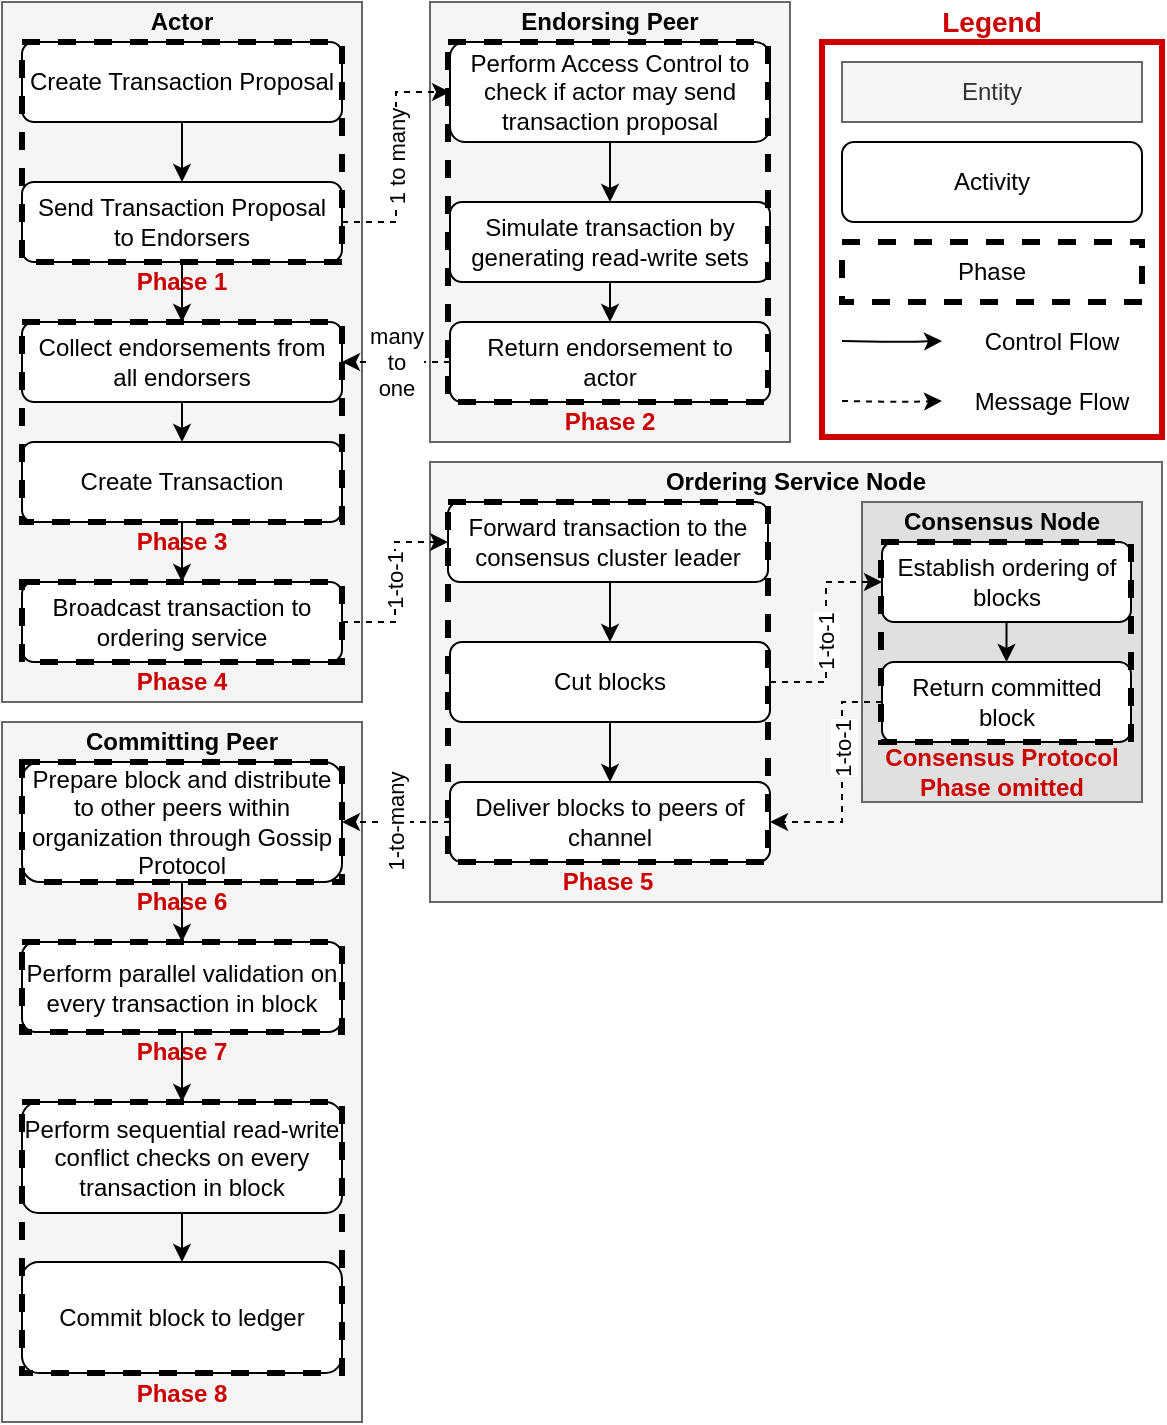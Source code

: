 <mxfile version="14.5.8" type="device"><diagram id="vB04AObbwAFpurDxRLNN" name="Page-1"><mxGraphModel dx="1422" dy="692" grid="1" gridSize="10" guides="1" tooltips="1" connect="1" arrows="1" fold="1" page="1" pageScale="1" pageWidth="827" pageHeight="1169" math="0" shadow="0"><root><mxCell id="0"/><mxCell id="1" parent="0"/><mxCell id="0QZOozEQ0i0-hijhHTJb-7" value="" style="rounded=0;whiteSpace=wrap;html=1;fillColor=#f5f5f5;strokeColor=#666666;fontColor=#333333;" parent="1" vertex="1"><mxGeometry x="30" y="40" width="180" height="350" as="geometry"/></mxCell><mxCell id="0QZOozEQ0i0-hijhHTJb-57" value="" style="rounded=0;whiteSpace=wrap;html=1;fillColor=#f5f5f5;strokeColor=#666666;fontColor=#333333;" parent="1" vertex="1"><mxGeometry x="30" y="400" width="180" height="350" as="geometry"/></mxCell><mxCell id="0QZOozEQ0i0-hijhHTJb-28" value="" style="rounded=0;whiteSpace=wrap;html=1;fillColor=#f5f5f5;strokeColor=#666666;fontColor=#333333;" parent="1" vertex="1"><mxGeometry x="244" y="270" width="366" height="220" as="geometry"/></mxCell><mxCell id="0QZOozEQ0i0-hijhHTJb-15" value="" style="rounded=0;whiteSpace=wrap;html=1;fillColor=#f5f5f5;strokeColor=#666666;fontColor=#333333;" parent="1" vertex="1"><mxGeometry x="244" y="40" width="180" height="220" as="geometry"/></mxCell><mxCell id="0QZOozEQ0i0-hijhHTJb-11" style="edgeStyle=orthogonalEdgeStyle;rounded=0;orthogonalLoop=1;jettySize=auto;html=1;exitX=0.5;exitY=1;exitDx=0;exitDy=0;entryX=0.5;entryY=0;entryDx=0;entryDy=0;" parent="1" source="0QZOozEQ0i0-hijhHTJb-3" target="0QZOozEQ0i0-hijhHTJb-6" edge="1"><mxGeometry relative="1" as="geometry"/></mxCell><mxCell id="0QZOozEQ0i0-hijhHTJb-3" value="Create Transaction Proposal" style="rounded=1;whiteSpace=wrap;html=1;" parent="1" vertex="1"><mxGeometry x="40" y="60" width="160" height="40" as="geometry"/></mxCell><mxCell id="meZMNG5rX4aHCI59PBQU-3" value="1 to many" style="edgeStyle=orthogonalEdgeStyle;rounded=0;orthogonalLoop=1;jettySize=auto;html=1;exitX=1;exitY=0.5;exitDx=0;exitDy=0;entryX=0;entryY=0.5;entryDx=0;entryDy=0;dashed=1;labelPosition=center;verticalLabelPosition=middle;align=center;verticalAlign=middle;horizontal=0;" parent="1" source="0QZOozEQ0i0-hijhHTJb-6" target="0QZOozEQ0i0-hijhHTJb-8" edge="1"><mxGeometry relative="1" as="geometry"/></mxCell><mxCell id="0QZOozEQ0i0-hijhHTJb-6" value="Send Transaction Proposal&lt;br&gt;to Endorsers" style="rounded=1;whiteSpace=wrap;html=1;" parent="1" vertex="1"><mxGeometry x="40" y="130" width="160" height="40" as="geometry"/></mxCell><mxCell id="0QZOozEQ0i0-hijhHTJb-10" style="edgeStyle=orthogonalEdgeStyle;rounded=0;orthogonalLoop=1;jettySize=auto;html=1;exitX=0.5;exitY=1;exitDx=0;exitDy=0;entryX=0.5;entryY=0;entryDx=0;entryDy=0;" parent="1" source="0QZOozEQ0i0-hijhHTJb-8" target="0QZOozEQ0i0-hijhHTJb-9" edge="1"><mxGeometry relative="1" as="geometry"/></mxCell><mxCell id="0QZOozEQ0i0-hijhHTJb-8" value="Perform Access Control to check if actor may send transaction proposal" style="rounded=1;whiteSpace=wrap;html=1;" parent="1" vertex="1"><mxGeometry x="254" y="60" width="160" height="50" as="geometry"/></mxCell><mxCell id="0QZOozEQ0i0-hijhHTJb-30" style="edgeStyle=none;rounded=0;orthogonalLoop=1;jettySize=auto;html=1;exitX=0.5;exitY=1;exitDx=0;exitDy=0;entryX=0.5;entryY=0;entryDx=0;entryDy=0;" parent="1" source="0QZOozEQ0i0-hijhHTJb-9" target="0QZOozEQ0i0-hijhHTJb-16" edge="1"><mxGeometry relative="1" as="geometry"/></mxCell><mxCell id="0QZOozEQ0i0-hijhHTJb-9" value="Simulate transaction by generating read-write sets" style="rounded=1;whiteSpace=wrap;html=1;" parent="1" vertex="1"><mxGeometry x="254" y="140" width="160" height="40" as="geometry"/></mxCell><mxCell id="meZMNG5rX4aHCI59PBQU-4" value="many&lt;br&gt;to&lt;br&gt;one" style="edgeStyle=orthogonalEdgeStyle;rounded=0;orthogonalLoop=1;jettySize=auto;html=1;exitX=0;exitY=0.5;exitDx=0;exitDy=0;dashed=1;entryX=1;entryY=0.5;entryDx=0;entryDy=0;" parent="1" source="0QZOozEQ0i0-hijhHTJb-16" target="0QZOozEQ0i0-hijhHTJb-17" edge="1"><mxGeometry relative="1" as="geometry"><mxPoint x="220" y="220" as="targetPoint"/></mxGeometry></mxCell><mxCell id="0QZOozEQ0i0-hijhHTJb-16" value="Return endorsement to&lt;br&gt;actor" style="rounded=1;whiteSpace=wrap;html=1;" parent="1" vertex="1"><mxGeometry x="254" y="200" width="160" height="40" as="geometry"/></mxCell><mxCell id="0QZOozEQ0i0-hijhHTJb-25" style="edgeStyle=none;rounded=0;orthogonalLoop=1;jettySize=auto;html=1;exitX=0.5;exitY=1;exitDx=0;exitDy=0;entryX=0.5;entryY=0;entryDx=0;entryDy=0;" parent="1" source="0QZOozEQ0i0-hijhHTJb-17" target="0QZOozEQ0i0-hijhHTJb-18" edge="1"><mxGeometry relative="1" as="geometry"/></mxCell><mxCell id="0QZOozEQ0i0-hijhHTJb-17" value="Collect endorsements from all endorsers" style="rounded=1;whiteSpace=wrap;html=1;" parent="1" vertex="1"><mxGeometry x="40" y="200" width="160" height="40" as="geometry"/></mxCell><mxCell id="0QZOozEQ0i0-hijhHTJb-26" style="edgeStyle=none;rounded=0;orthogonalLoop=1;jettySize=auto;html=1;exitX=0.5;exitY=1;exitDx=0;exitDy=0;entryX=0.5;entryY=0;entryDx=0;entryDy=0;" parent="1" source="0QZOozEQ0i0-hijhHTJb-18" target="0QZOozEQ0i0-hijhHTJb-19" edge="1"><mxGeometry relative="1" as="geometry"/></mxCell><mxCell id="0QZOozEQ0i0-hijhHTJb-18" value="Create Transaction" style="rounded=1;whiteSpace=wrap;html=1;" parent="1" vertex="1"><mxGeometry x="40" y="260" width="160" height="40" as="geometry"/></mxCell><mxCell id="meZMNG5rX4aHCI59PBQU-5" value="1-to-1" style="edgeStyle=orthogonalEdgeStyle;rounded=0;orthogonalLoop=1;jettySize=auto;html=1;exitX=1;exitY=0.5;exitDx=0;exitDy=0;entryX=0;entryY=0.5;entryDx=0;entryDy=0;dashed=1;horizontal=0;" parent="1" source="0QZOozEQ0i0-hijhHTJb-19" target="0QZOozEQ0i0-hijhHTJb-21" edge="1"><mxGeometry relative="1" as="geometry"/></mxCell><mxCell id="0QZOozEQ0i0-hijhHTJb-19" value="Broadcast transaction to ordering service" style="rounded=1;whiteSpace=wrap;html=1;" parent="1" vertex="1"><mxGeometry x="40" y="330" width="160" height="40" as="geometry"/></mxCell><mxCell id="meZMNG5rX4aHCI59PBQU-7" style="edgeStyle=orthogonalEdgeStyle;rounded=0;orthogonalLoop=1;jettySize=auto;html=1;exitX=0.5;exitY=1;exitDx=0;exitDy=0;entryX=0.5;entryY=0;entryDx=0;entryDy=0;" parent="1" source="0QZOozEQ0i0-hijhHTJb-21" target="0QZOozEQ0i0-hijhHTJb-36" edge="1"><mxGeometry relative="1" as="geometry"/></mxCell><mxCell id="0QZOozEQ0i0-hijhHTJb-21" value="Forward transaction to the consensus cluster leader" style="rounded=1;whiteSpace=wrap;html=1;" parent="1" vertex="1"><mxGeometry x="253" y="290" width="160" height="40" as="geometry"/></mxCell><mxCell id="0QZOozEQ0i0-hijhHTJb-32" value="" style="rounded=0;whiteSpace=wrap;html=1;strokeColor=#666666;fontColor=#333333;fillColor=#E0E0E0;" parent="1" vertex="1"><mxGeometry x="460" y="290" width="140" height="150" as="geometry"/></mxCell><mxCell id="0QZOozEQ0i0-hijhHTJb-37" value="1-to-1" style="edgeStyle=orthogonalEdgeStyle;rounded=0;orthogonalLoop=1;jettySize=auto;html=1;entryX=1;entryY=0.5;entryDx=0;entryDy=0;dashed=1;exitX=0;exitY=0.5;exitDx=0;exitDy=0;horizontal=0;" parent="1" source="0QZOozEQ0i0-hijhHTJb-33" target="0QZOozEQ0i0-hijhHTJb-38" edge="1"><mxGeometry x="-0.252" relative="1" as="geometry"><Array as="points"><mxPoint x="450" y="390"/><mxPoint x="450" y="450"/></Array><mxPoint x="700" y="460" as="sourcePoint"/><mxPoint as="offset"/></mxGeometry></mxCell><mxCell id="0QZOozEQ0i0-hijhHTJb-33" value="Return committed block" style="rounded=1;whiteSpace=wrap;html=1;" parent="1" vertex="1"><mxGeometry x="470" y="370" width="124.5" height="40" as="geometry"/></mxCell><mxCell id="0QZOozEQ0i0-hijhHTJb-35" style="edgeStyle=none;rounded=0;orthogonalLoop=1;jettySize=auto;html=1;exitX=0.5;exitY=1;exitDx=0;exitDy=0;entryX=0.5;entryY=0;entryDx=0;entryDy=0;" parent="1" source="0QZOozEQ0i0-hijhHTJb-34" target="0QZOozEQ0i0-hijhHTJb-33" edge="1"><mxGeometry relative="1" as="geometry"/></mxCell><mxCell id="0QZOozEQ0i0-hijhHTJb-34" value="Establish ordering of blocks" style="rounded=1;whiteSpace=wrap;html=1;" parent="1" vertex="1"><mxGeometry x="470" y="310" width="124.5" height="40" as="geometry"/></mxCell><mxCell id="0QZOozEQ0i0-hijhHTJb-39" style="edgeStyle=orthogonalEdgeStyle;rounded=0;orthogonalLoop=1;jettySize=auto;html=1;exitX=0.5;exitY=1;exitDx=0;exitDy=0;entryX=0.5;entryY=0;entryDx=0;entryDy=0;" parent="1" source="0QZOozEQ0i0-hijhHTJb-36" target="0QZOozEQ0i0-hijhHTJb-38" edge="1"><mxGeometry relative="1" as="geometry"/></mxCell><mxCell id="0QZOozEQ0i0-hijhHTJb-36" value="Cut blocks" style="rounded=1;whiteSpace=wrap;html=1;" parent="1" vertex="1"><mxGeometry x="254" y="360" width="160" height="40" as="geometry"/></mxCell><mxCell id="meZMNG5rX4aHCI59PBQU-6" value="1-to-many" style="edgeStyle=orthogonalEdgeStyle;rounded=0;orthogonalLoop=1;jettySize=auto;html=1;exitX=0;exitY=0.5;exitDx=0;exitDy=0;entryX=1;entryY=0.5;entryDx=0;entryDy=0;dashed=1;horizontal=0;" parent="1" source="0QZOozEQ0i0-hijhHTJb-38" target="0QZOozEQ0i0-hijhHTJb-48" edge="1"><mxGeometry relative="1" as="geometry"/></mxCell><mxCell id="0QZOozEQ0i0-hijhHTJb-38" value="Deliver blocks to peers of channel" style="rounded=1;whiteSpace=wrap;html=1;" parent="1" vertex="1"><mxGeometry x="254" y="430" width="160" height="40" as="geometry"/></mxCell><mxCell id="0QZOozEQ0i0-hijhHTJb-40" value="&lt;b&gt;Actor&lt;/b&gt;" style="text;html=1;strokeColor=none;fillColor=none;align=center;verticalAlign=middle;whiteSpace=wrap;rounded=0;" parent="1" vertex="1"><mxGeometry x="30" y="40" width="180" height="20" as="geometry"/></mxCell><mxCell id="0QZOozEQ0i0-hijhHTJb-41" value="&lt;b&gt;Endorsing Peer&lt;/b&gt;" style="text;html=1;strokeColor=none;fillColor=none;align=center;verticalAlign=middle;whiteSpace=wrap;rounded=0;" parent="1" vertex="1"><mxGeometry x="244" y="40" width="180" height="20" as="geometry"/></mxCell><mxCell id="0QZOozEQ0i0-hijhHTJb-42" value="1-to-1" style="rounded=0;orthogonalLoop=1;jettySize=auto;html=1;exitX=1;exitY=0.5;exitDx=0;exitDy=0;dashed=1;entryX=0;entryY=0.5;entryDx=0;entryDy=0;edgeStyle=orthogonalEdgeStyle;verticalAlign=middle;horizontal=0;" parent="1" source="0QZOozEQ0i0-hijhHTJb-36" target="0QZOozEQ0i0-hijhHTJb-34" edge="1"><mxGeometry x="-0.094" relative="1" as="geometry"><mxPoint x="435" y="330" as="targetPoint"/><mxPoint as="offset"/></mxGeometry></mxCell><mxCell id="0QZOozEQ0i0-hijhHTJb-43" value="&lt;b&gt;Ordering Service Node&lt;/b&gt;" style="text;html=1;strokeColor=none;fillColor=none;align=center;verticalAlign=middle;whiteSpace=wrap;rounded=0;" parent="1" vertex="1"><mxGeometry x="244" y="270" width="366" height="20" as="geometry"/></mxCell><mxCell id="0QZOozEQ0i0-hijhHTJb-44" value="&lt;b&gt;Consensus Node&lt;/b&gt;" style="text;html=1;strokeColor=none;fillColor=none;align=center;verticalAlign=middle;whiteSpace=wrap;rounded=0;" parent="1" vertex="1"><mxGeometry x="460" y="290" width="140" height="20" as="geometry"/></mxCell><mxCell id="0QZOozEQ0i0-hijhHTJb-51" style="edgeStyle=none;rounded=0;orthogonalLoop=1;jettySize=auto;html=1;exitX=0.5;exitY=1;exitDx=0;exitDy=0;entryX=0.5;entryY=0;entryDx=0;entryDy=0;" parent="1" source="0QZOozEQ0i0-hijhHTJb-48" target="0QZOozEQ0i0-hijhHTJb-49" edge="1"><mxGeometry relative="1" as="geometry"/></mxCell><mxCell id="0QZOozEQ0i0-hijhHTJb-48" value="Prepare block and distribute to other peers within organization through Gossip Protocol" style="rounded=1;whiteSpace=wrap;html=1;" parent="1" vertex="1"><mxGeometry x="40" y="420" width="160" height="60" as="geometry"/></mxCell><mxCell id="0QZOozEQ0i0-hijhHTJb-52" style="edgeStyle=none;rounded=0;orthogonalLoop=1;jettySize=auto;html=1;exitX=0.5;exitY=1;exitDx=0;exitDy=0;entryX=0.5;entryY=0;entryDx=0;entryDy=0;" parent="1" source="0QZOozEQ0i0-hijhHTJb-49" target="0QZOozEQ0i0-hijhHTJb-50" edge="1"><mxGeometry relative="1" as="geometry"/></mxCell><mxCell id="0QZOozEQ0i0-hijhHTJb-49" value="Perform parallel validation on every transaction in block" style="rounded=1;whiteSpace=wrap;html=1;" parent="1" vertex="1"><mxGeometry x="40" y="510" width="160" height="45" as="geometry"/></mxCell><mxCell id="0QZOozEQ0i0-hijhHTJb-60" style="edgeStyle=none;rounded=0;orthogonalLoop=1;jettySize=auto;html=1;exitX=0.5;exitY=1;exitDx=0;exitDy=0;entryX=0.5;entryY=0;entryDx=0;entryDy=0;" parent="1" source="0QZOozEQ0i0-hijhHTJb-50" target="0QZOozEQ0i0-hijhHTJb-53" edge="1"><mxGeometry relative="1" as="geometry"/></mxCell><mxCell id="0QZOozEQ0i0-hijhHTJb-50" value="Perform sequential read-write conflict checks on every transaction in block" style="rounded=1;whiteSpace=wrap;html=1;" parent="1" vertex="1"><mxGeometry x="40" y="590" width="160" height="55.5" as="geometry"/></mxCell><mxCell id="0QZOozEQ0i0-hijhHTJb-53" value="Commit block to ledger" style="rounded=1;whiteSpace=wrap;html=1;" parent="1" vertex="1"><mxGeometry x="40" y="670" width="160" height="55.5" as="geometry"/></mxCell><mxCell id="0QZOozEQ0i0-hijhHTJb-58" value="&lt;b&gt;Committing Peer&lt;/b&gt;" style="text;html=1;strokeColor=none;fillColor=none;align=center;verticalAlign=middle;whiteSpace=wrap;rounded=0;" parent="1" vertex="1"><mxGeometry x="30" y="400" width="180" height="20" as="geometry"/></mxCell><mxCell id="0QZOozEQ0i0-hijhHTJb-59" value="" style="rounded=0;whiteSpace=wrap;html=1;strokeWidth=3;dashed=1;fillColor=none;" parent="1" vertex="1"><mxGeometry x="40" y="60" width="160" height="110" as="geometry"/></mxCell><mxCell id="meZMNG5rX4aHCI59PBQU-1" style="edgeStyle=orthogonalEdgeStyle;rounded=0;orthogonalLoop=1;jettySize=auto;html=1;exitX=0.5;exitY=0;exitDx=0;exitDy=0;entryX=0.5;entryY=0;entryDx=0;entryDy=0;" parent="1" source="0QZOozEQ0i0-hijhHTJb-61" target="0QZOozEQ0i0-hijhHTJb-17" edge="1"><mxGeometry relative="1" as="geometry"/></mxCell><mxCell id="0QZOozEQ0i0-hijhHTJb-62" value="" style="rounded=0;whiteSpace=wrap;html=1;strokeWidth=3;dashed=1;fillColor=none;" parent="1" vertex="1"><mxGeometry x="253" y="60" width="160" height="180" as="geometry"/></mxCell><mxCell id="0QZOozEQ0i0-hijhHTJb-63" value="&lt;b style=&quot;font-size: 12px;&quot;&gt;&lt;font style=&quot;font-size: 12px;&quot; color=&quot;#cc0000&quot;&gt;Phase 2&lt;/font&gt;&lt;/b&gt;" style="text;html=1;strokeColor=none;fillColor=none;align=center;verticalAlign=middle;whiteSpace=wrap;rounded=0;dashed=1;fontSize=12;" parent="1" vertex="1"><mxGeometry x="254" y="240" width="160" height="20" as="geometry"/></mxCell><mxCell id="0QZOozEQ0i0-hijhHTJb-64" value="" style="rounded=0;whiteSpace=wrap;html=1;strokeWidth=3;dashed=1;fillColor=none;" parent="1" vertex="1"><mxGeometry x="40" y="200" width="160" height="100" as="geometry"/></mxCell><mxCell id="0QZOozEQ0i0-hijhHTJb-65" value="&lt;b style=&quot;font-size: 12px;&quot;&gt;&lt;font style=&quot;font-size: 12px;&quot; color=&quot;#cc0000&quot;&gt;Phase 3&lt;/font&gt;&lt;/b&gt;" style="text;html=1;strokeColor=none;fillColor=none;align=center;verticalAlign=middle;whiteSpace=wrap;rounded=0;dashed=1;fontSize=12;" parent="1" vertex="1"><mxGeometry x="40" y="300" width="160" height="20" as="geometry"/></mxCell><mxCell id="0QZOozEQ0i0-hijhHTJb-66" value="" style="rounded=0;whiteSpace=wrap;html=1;strokeWidth=3;dashed=1;fillColor=none;" parent="1" vertex="1"><mxGeometry x="40" y="330" width="160" height="40" as="geometry"/></mxCell><mxCell id="0QZOozEQ0i0-hijhHTJb-67" value="&lt;b style=&quot;font-size: 12px;&quot;&gt;&lt;font style=&quot;font-size: 12px;&quot; color=&quot;#cc0000&quot;&gt;Phase 4&lt;/font&gt;&lt;/b&gt;" style="text;html=1;strokeColor=none;fillColor=none;align=center;verticalAlign=middle;whiteSpace=wrap;rounded=0;dashed=1;fontSize=12;" parent="1" vertex="1"><mxGeometry x="40" y="370" width="160" height="20" as="geometry"/></mxCell><mxCell id="0QZOozEQ0i0-hijhHTJb-68" value="" style="rounded=0;whiteSpace=wrap;html=1;strokeWidth=3;dashed=1;fillColor=none;" parent="1" vertex="1"><mxGeometry x="253" y="290" width="160" height="180" as="geometry"/></mxCell><mxCell id="0QZOozEQ0i0-hijhHTJb-69" value="&lt;b style=&quot;font-size: 12px;&quot;&gt;&lt;font style=&quot;font-size: 12px;&quot; color=&quot;#cc0000&quot;&gt;Phase 5&lt;/font&gt;&lt;/b&gt;" style="text;html=1;strokeColor=none;fillColor=none;align=center;verticalAlign=middle;whiteSpace=wrap;rounded=0;dashed=1;fontSize=12;" parent="1" vertex="1"><mxGeometry x="253" y="470" width="160" height="20" as="geometry"/></mxCell><mxCell id="0QZOozEQ0i0-hijhHTJb-70" value="" style="rounded=0;whiteSpace=wrap;html=1;strokeWidth=3;dashed=1;fillColor=none;" parent="1" vertex="1"><mxGeometry x="469.5" y="310" width="125" height="100" as="geometry"/></mxCell><mxCell id="0QZOozEQ0i0-hijhHTJb-71" value="&lt;b style=&quot;font-size: 12px&quot;&gt;&lt;font style=&quot;font-size: 12px&quot; color=&quot;#cc0000&quot;&gt;Consensus Protocol&lt;br&gt;Phase omitted&lt;/font&gt;&lt;/b&gt;" style="text;html=1;strokeColor=none;fillColor=none;align=center;verticalAlign=middle;whiteSpace=wrap;rounded=0;dashed=1;fontSize=12;" parent="1" vertex="1"><mxGeometry x="460" y="410" width="140" height="30" as="geometry"/></mxCell><mxCell id="0QZOozEQ0i0-hijhHTJb-75" value="" style="rounded=0;whiteSpace=wrap;html=1;strokeWidth=3;dashed=1;fillColor=none;" parent="1" vertex="1"><mxGeometry x="40" y="420" width="160" height="60" as="geometry"/></mxCell><mxCell id="0QZOozEQ0i0-hijhHTJb-76" value="&lt;b style=&quot;font-size: 12px&quot;&gt;&lt;font style=&quot;font-size: 12px&quot; color=&quot;#cc0000&quot;&gt;Phase 6&lt;/font&gt;&lt;/b&gt;" style="text;html=1;strokeColor=none;fillColor=none;align=center;verticalAlign=middle;whiteSpace=wrap;rounded=0;dashed=1;fontSize=12;" parent="1" vertex="1"><mxGeometry x="40" y="480" width="160" height="20" as="geometry"/></mxCell><mxCell id="0QZOozEQ0i0-hijhHTJb-77" value="" style="rounded=0;whiteSpace=wrap;html=1;strokeWidth=3;dashed=1;fillColor=none;" parent="1" vertex="1"><mxGeometry x="40" y="590" width="160" height="135.5" as="geometry"/></mxCell><mxCell id="0QZOozEQ0i0-hijhHTJb-78" value="&lt;b style=&quot;font-size: 12px&quot;&gt;&lt;font style=&quot;font-size: 12px&quot; color=&quot;#cc0000&quot;&gt;Phase 8&lt;/font&gt;&lt;/b&gt;" style="text;html=1;strokeColor=none;fillColor=none;align=center;verticalAlign=middle;whiteSpace=wrap;rounded=0;dashed=1;fontSize=12;" parent="1" vertex="1"><mxGeometry x="40" y="725.5" width="160" height="20" as="geometry"/></mxCell><mxCell id="0QZOozEQ0i0-hijhHTJb-79" value="" style="rounded=0;whiteSpace=wrap;html=1;strokeWidth=3;dashed=1;fillColor=none;" parent="1" vertex="1"><mxGeometry x="40" y="510" width="160" height="45" as="geometry"/></mxCell><mxCell id="0QZOozEQ0i0-hijhHTJb-80" value="&lt;b style=&quot;font-size: 12px&quot;&gt;&lt;font style=&quot;font-size: 12px&quot; color=&quot;#cc0000&quot;&gt;Phase 7&lt;/font&gt;&lt;/b&gt;" style="text;html=1;strokeColor=none;fillColor=none;align=center;verticalAlign=middle;whiteSpace=wrap;rounded=0;dashed=1;fontSize=12;" parent="1" vertex="1"><mxGeometry x="40" y="555" width="160" height="20" as="geometry"/></mxCell><mxCell id="0QZOozEQ0i0-hijhHTJb-61" value="&lt;font color=&quot;#cc0000&quot; size=&quot;1&quot;&gt;&lt;b style=&quot;font-size: 12px&quot;&gt;Phase 1&lt;/b&gt;&lt;/font&gt;" style="text;html=1;strokeColor=none;fillColor=none;align=center;verticalAlign=middle;whiteSpace=wrap;rounded=0;dashed=1;" parent="1" vertex="1"><mxGeometry x="40" y="170" width="160" height="20" as="geometry"/></mxCell><mxCell id="meZMNG5rX4aHCI59PBQU-8" value="" style="rounded=0;whiteSpace=wrap;html=1;strokeWidth=3;strokeColor=#cc0000;" parent="1" vertex="1"><mxGeometry x="440" y="60" width="170" height="197.5" as="geometry"/></mxCell><mxCell id="meZMNG5rX4aHCI59PBQU-9" value="&lt;b&gt;&lt;font style=&quot;font-size: 14px&quot;&gt;Legend&lt;/font&gt;&lt;/b&gt;" style="text;html=1;strokeColor=none;fillColor=none;align=center;verticalAlign=middle;whiteSpace=wrap;rounded=0;fontColor=#CC0000;" parent="1" vertex="1"><mxGeometry x="440" y="40" width="170" height="20" as="geometry"/></mxCell><mxCell id="meZMNG5rX4aHCI59PBQU-10" value="" style="endArrow=classic;html=1;fontColor=#CC0000;" parent="1" edge="1"><mxGeometry width="50" height="50" relative="1" as="geometry"><mxPoint x="450" y="209.5" as="sourcePoint"/><mxPoint x="500" y="209.5" as="targetPoint"/><Array as="points"><mxPoint x="480" y="210"/></Array></mxGeometry></mxCell><mxCell id="meZMNG5rX4aHCI59PBQU-11" value="Control Flow" style="text;html=1;strokeColor=none;fillColor=none;align=center;verticalAlign=middle;whiteSpace=wrap;rounded=0;" parent="1" vertex="1"><mxGeometry x="510" y="200" width="90" height="20" as="geometry"/></mxCell><mxCell id="meZMNG5rX4aHCI59PBQU-12" value="Entity" style="rounded=0;whiteSpace=wrap;html=1;fillColor=#f5f5f5;strokeColor=#666666;fontColor=#333333;" parent="1" vertex="1"><mxGeometry x="450" y="70" width="150" height="30" as="geometry"/></mxCell><mxCell id="meZMNG5rX4aHCI59PBQU-13" value="Activity" style="rounded=1;whiteSpace=wrap;html=1;" parent="1" vertex="1"><mxGeometry x="450" y="110" width="150" height="40" as="geometry"/></mxCell><mxCell id="meZMNG5rX4aHCI59PBQU-14" value="Phase" style="rounded=0;whiteSpace=wrap;html=1;strokeWidth=3;dashed=1;fillColor=none;" parent="1" vertex="1"><mxGeometry x="450" y="160" width="150" height="30" as="geometry"/></mxCell><mxCell id="meZMNG5rX4aHCI59PBQU-15" value="" style="endArrow=classic;html=1;fontColor=#CC0000;dashed=1;" parent="1" edge="1"><mxGeometry width="50" height="50" relative="1" as="geometry"><mxPoint x="450" y="239.5" as="sourcePoint"/><mxPoint x="500" y="239.5" as="targetPoint"/><Array as="points"><mxPoint x="480" y="240"/></Array></mxGeometry></mxCell><mxCell id="meZMNG5rX4aHCI59PBQU-16" value="Message Flow" style="text;html=1;strokeColor=none;fillColor=none;align=center;verticalAlign=middle;whiteSpace=wrap;rounded=0;" parent="1" vertex="1"><mxGeometry x="510" y="230" width="90" height="20" as="geometry"/></mxCell></root></mxGraphModel></diagram></mxfile>